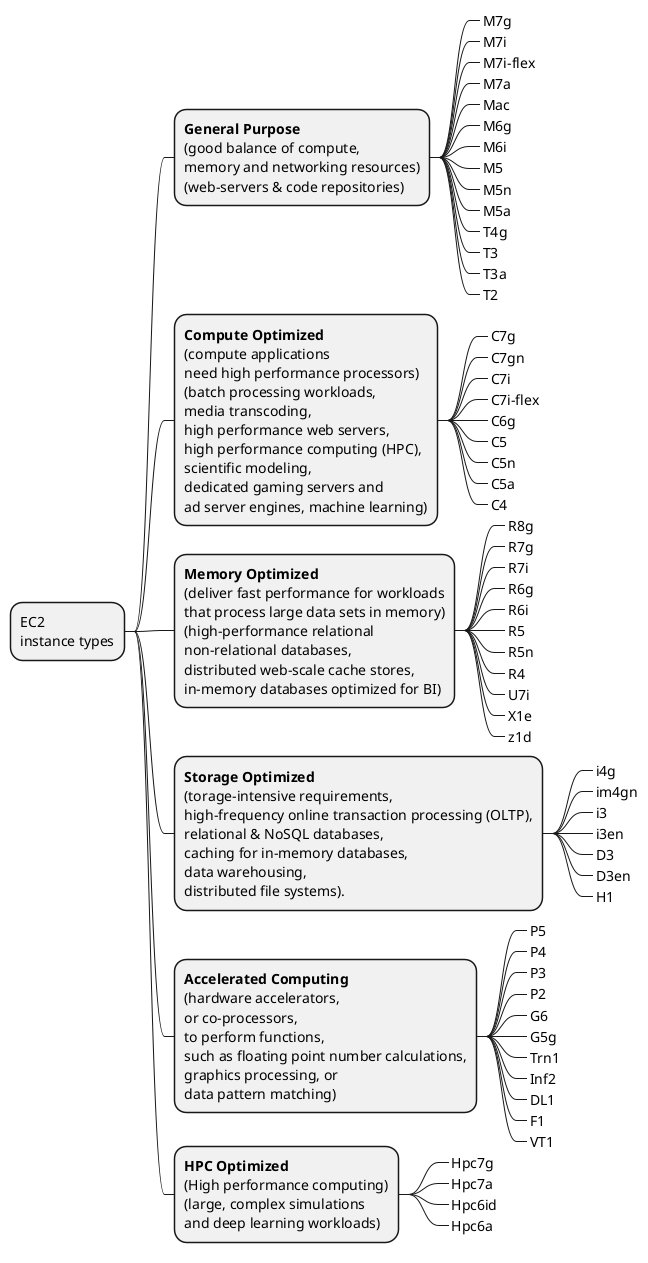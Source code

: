 @startmindmap
* EC2\ninstance types
** <b>General Purpose</b>\n(good balance of compute,\nmemory and networking resources)\n(web-servers & code repositories)
***_ M7g
***_ M7i
***_ M7i-flex
***_ M7a
***_ Mac
***_ M6g
***_ M6i
***_ M5
***_ M5n
***_ M5a
***_ T4g
***_ T3
***_ T3a
***_ T2

** <b>Compute Optimized</b>\n(compute applications\nneed high performance processors)\n(batch processing workloads,\nmedia transcoding,\nhigh performance web servers,\nhigh performance computing (HPC),\nscientific modeling,\ndedicated gaming servers and\nad server engines, machine learning)
***_ C7g
***_ C7gn
***_ C7i
***_ C7i-flex
***_ C6g
***_ C5
***_ C5n
***_ C5a
***_ C4

** <b>Memory Optimized</b>\n(deliver fast performance for workloads\nthat process large data sets in memory)\n(high-performance relational\nnon-relational databases,\ndistributed web-scale cache stores,\nin-memory databases optimized for BI)
***_ R8g
***_ R7g
***_ R7i
***_ R6g
***_ R6i
***_ R5
***_ R5n
***_ R4
***_ U7i
***_ X1e
***_ z1d

** <b>Storage Optimized</b>\n(torage-intensive requirements,\nhigh-frequency online transaction processing (OLTP),\nrelational & NoSQL databases,\ncaching for in-memory databases,\ndata warehousing,\ndistributed file systems).
***_ i4g
***_ im4gn
***_ i3
***_ i3en
***_ D3
***_ D3en
***_ H1

** <b>Accelerated Computing</b>\n(hardware accelerators,\nor co-processors,\nto perform functions,\nsuch as floating point number calculations,\ngraphics processing, or\ndata pattern matching)
***_ P5
***_ P4
***_ P3
***_ P2
***_ G6
***_ G5g
***_ Trn1
***_ Inf2
***_ DL1
***_ F1
***_ VT1

** <b>HPC Optimized</b>\n(High performance computing)\n(large, complex simulations\nand deep learning workloads)
***_ Hpc7g
***_ Hpc7a
***_ Hpc6id
***_ Hpc6a
@endmindmap






